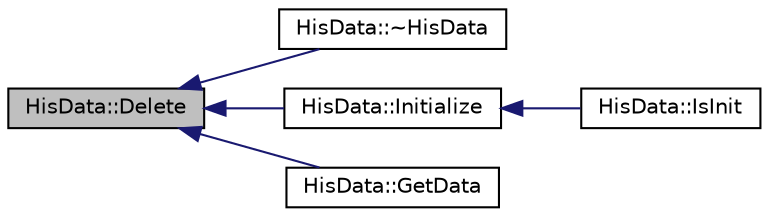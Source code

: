 digraph "HisData::Delete"
{
  edge [fontname="Helvetica",fontsize="10",labelfontname="Helvetica",labelfontsize="10"];
  node [fontname="Helvetica",fontsize="10",shape=record];
  rankdir="LR";
  Node1 [label="HisData::Delete",height=0.2,width=0.4,color="black", fillcolor="grey75", style="filled", fontcolor="black"];
  Node1 -> Node2 [dir="back",color="midnightblue",fontsize="10",style="solid",fontname="Helvetica"];
  Node2 [label="HisData::~HisData",height=0.2,width=0.4,color="black", fillcolor="white", style="filled",URL="$d7/d2e/class_his_data.html#a22d7a65882f2e77d78d1501efef43ad3",tooltip="Destructor. "];
  Node1 -> Node3 [dir="back",color="midnightblue",fontsize="10",style="solid",fontname="Helvetica"];
  Node3 [label="HisData::Initialize",height=0.2,width=0.4,color="black", fillcolor="white", style="filled",URL="$d7/d2e/class_his_data.html#a16a892df4f956c63d9c5350255b54721",tooltip="Initialize the int or short array to a specified size_. "];
  Node3 -> Node4 [dir="back",color="midnightblue",fontsize="10",style="solid",fontname="Helvetica"];
  Node4 [label="HisData::IsInit",height=0.2,width=0.4,color="black", fillcolor="white", style="filled",URL="$d7/d2e/class_his_data.html#a22af88ab9b91ebedb48bb132e27a3eb3",tooltip="Return true if the array is initialized and ready to read data. "];
  Node1 -> Node5 [dir="back",color="midnightblue",fontsize="10",style="solid",fontname="Helvetica"];
  Node5 [label="HisData::GetData",height=0.2,width=0.4,color="black", fillcolor="white", style="filled",URL="$d7/d2e/class_his_data.html#adf0b4f7e42fe1f40bb3d6a89639fe5d9",tooltip="Return a pointer to the raw data array. "];
}
